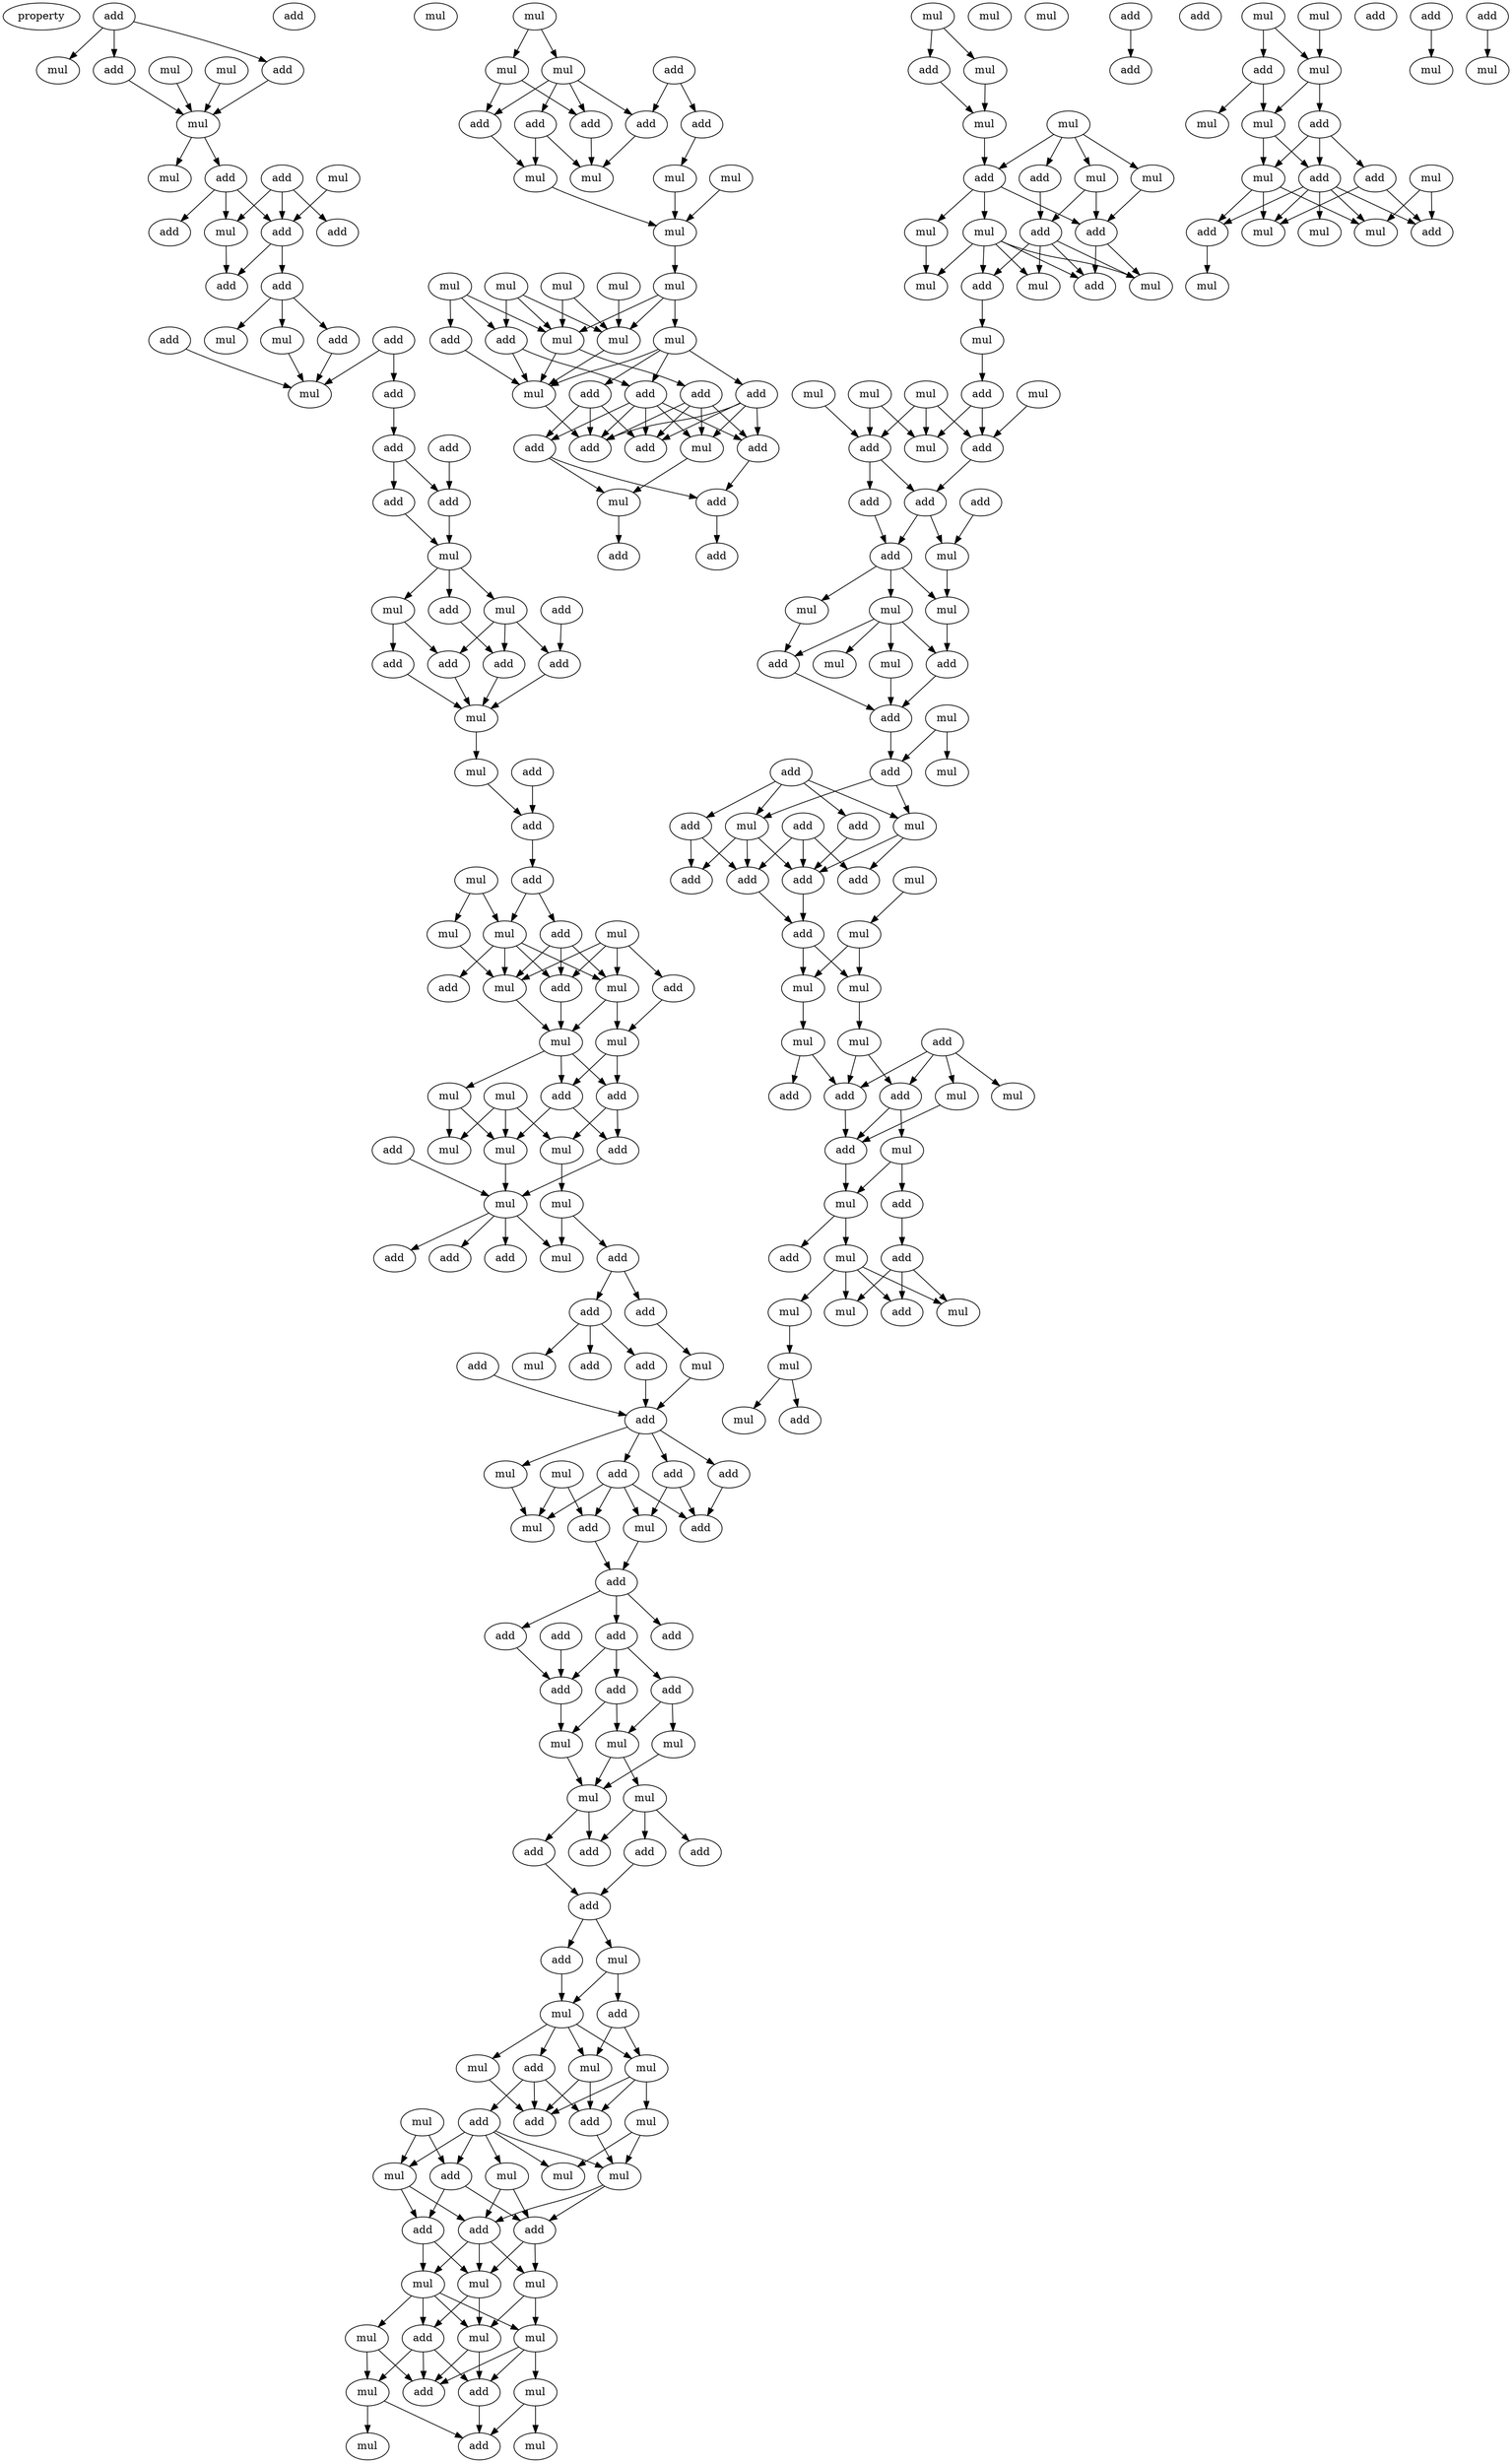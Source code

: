 digraph {
    node [fontcolor=black]
    property [mul=2,lf=1.3]
    0 [ label = add ];
    1 [ label = add ];
    2 [ label = mul ];
    3 [ label = add ];
    4 [ label = mul ];
    5 [ label = mul ];
    6 [ label = mul ];
    7 [ label = mul ];
    8 [ label = add ];
    9 [ label = add ];
    10 [ label = mul ];
    11 [ label = mul ];
    12 [ label = add ];
    13 [ label = add ];
    14 [ label = add ];
    15 [ label = add ];
    16 [ label = add ];
    17 [ label = add ];
    18 [ label = add ];
    19 [ label = mul ];
    20 [ label = add ];
    21 [ label = mul ];
    22 [ label = add ];
    23 [ label = mul ];
    24 [ label = add ];
    25 [ label = add ];
    26 [ label = add ];
    27 [ label = add ];
    28 [ label = add ];
    29 [ label = mul ];
    30 [ label = add ];
    31 [ label = mul ];
    32 [ label = mul ];
    33 [ label = add ];
    34 [ label = add ];
    35 [ label = add ];
    36 [ label = add ];
    37 [ label = add ];
    38 [ label = mul ];
    39 [ label = mul ];
    40 [ label = add ];
    41 [ label = add ];
    42 [ label = add ];
    43 [ label = mul ];
    44 [ label = mul ];
    45 [ label = add ];
    46 [ label = mul ];
    47 [ label = mul ];
    48 [ label = add ];
    49 [ label = add ];
    50 [ label = mul ];
    51 [ label = add ];
    52 [ label = mul ];
    53 [ label = mul ];
    54 [ label = mul ];
    55 [ label = add ];
    56 [ label = mul ];
    57 [ label = mul ];
    58 [ label = add ];
    59 [ label = mul ];
    60 [ label = add ];
    61 [ label = mul ];
    62 [ label = mul ];
    63 [ label = add ];
    64 [ label = mul ];
    65 [ label = mul ];
    66 [ label = add ];
    67 [ label = add ];
    68 [ label = add ];
    69 [ label = add ];
    70 [ label = mul ];
    71 [ label = add ];
    72 [ label = add ];
    73 [ label = add ];
    74 [ label = add ];
    75 [ label = add ];
    76 [ label = mul ];
    77 [ label = mul ];
    78 [ label = add ];
    79 [ label = mul ];
    80 [ label = add ];
    81 [ label = add ];
    82 [ label = mul ];
    83 [ label = add ];
    84 [ label = mul ];
    85 [ label = add ];
    86 [ label = add ];
    87 [ label = mul ];
    88 [ label = add ];
    89 [ label = add ];
    90 [ label = add ];
    91 [ label = add ];
    92 [ label = add ];
    93 [ label = add ];
    94 [ label = add ];
    95 [ label = add ];
    96 [ label = mul ];
    97 [ label = mul ];
    98 [ label = mul ];
    99 [ label = mul ];
    100 [ label = mul ];
    101 [ label = mul ];
    102 [ label = add ];
    103 [ label = add ];
    104 [ label = add ];
    105 [ label = add ];
    106 [ label = add ];
    107 [ label = add ];
    108 [ label = mul ];
    109 [ label = mul ];
    110 [ label = add ];
    111 [ label = add ];
    112 [ label = mul ];
    113 [ label = mul ];
    114 [ label = mul ];
    115 [ label = add ];
    116 [ label = mul ];
    117 [ label = add ];
    118 [ label = add ];
    119 [ label = mul ];
    120 [ label = mul ];
    121 [ label = mul ];
    122 [ label = mul ];
    123 [ label = add ];
    124 [ label = mul ];
    125 [ label = add ];
    126 [ label = add ];
    127 [ label = add ];
    128 [ label = mul ];
    129 [ label = mul ];
    130 [ label = mul ];
    131 [ label = mul ];
    132 [ label = mul ];
    133 [ label = add ];
    134 [ label = mul ];
    135 [ label = add ];
    136 [ label = add ];
    137 [ label = mul ];
    138 [ label = mul ];
    139 [ label = mul ];
    140 [ label = add ];
    141 [ label = mul ];
    142 [ label = mul ];
    143 [ label = mul ];
    144 [ label = add ];
    145 [ label = mul ];
    146 [ label = add ];
    147 [ label = add ];
    148 [ label = add ];
    149 [ label = add ];
    150 [ label = add ];
    151 [ label = mul ];
    152 [ label = mul ];
    153 [ label = mul ];
    154 [ label = mul ];
    155 [ label = mul ];
    156 [ label = mul ];
    157 [ label = mul ];
    158 [ label = mul ];
    159 [ label = mul ];
    160 [ label = mul ];
    161 [ label = mul ];
    162 [ label = add ];
    163 [ label = add ];
    164 [ label = mul ];
    165 [ label = mul ];
    166 [ label = mul ];
    167 [ label = add ];
    168 [ label = add ];
    169 [ label = add ];
    170 [ label = add ];
    171 [ label = add ];
    172 [ label = add ];
    173 [ label = add ];
    174 [ label = add ];
    175 [ label = mul ];
    176 [ label = add ];
    177 [ label = mul ];
    178 [ label = add ];
    179 [ label = add ];
    180 [ label = mul ];
    181 [ label = add ];
    182 [ label = mul ];
    183 [ label = mul ];
    184 [ label = mul ];
    185 [ label = mul ];
    186 [ label = add ];
    187 [ label = mul ];
    188 [ label = add ];
    189 [ label = add ];
    190 [ label = mul ];
    191 [ label = add ];
    192 [ label = mul ];
    193 [ label = mul ];
    194 [ label = mul ];
    195 [ label = add ];
    196 [ label = mul ];
    197 [ label = add ];
    198 [ label = mul ];
    199 [ label = mul ];
    200 [ label = mul ];
    201 [ label = mul ];
    202 [ label = mul ];
    203 [ label = add ];
    204 [ label = mul ];
    205 [ label = add ];
    206 [ label = add ];
    207 [ label = add ];
    208 [ label = add ];
    209 [ label = add ];
    210 [ label = mul ];
    211 [ label = add ];
    212 [ label = mul ];
    213 [ label = mul ];
    214 [ label = mul ];
    215 [ label = mul ];
    216 [ label = mul ];
    217 [ label = mul ];
    218 [ label = add ];
    219 [ label = add ];
    220 [ label = mul ];
    221 [ label = add ];
    222 [ label = mul ];
    223 [ label = add ];
    224 [ label = add ];
    225 [ label = add ];
    226 [ label = add ];
    227 [ label = mul ];
    228 [ label = add ];
    229 [ label = mul ];
    230 [ label = add ];
    231 [ label = add ];
    232 [ label = add ];
    233 [ label = add ];
    234 [ label = mul ];
    235 [ label = add ];
    236 [ label = mul ];
    237 [ label = mul ];
    238 [ label = mul ];
    239 [ label = mul ];
    240 [ label = add ];
    241 [ label = mul ];
    242 [ label = mul ];
    243 [ label = add ];
    244 [ label = mul ];
    245 [ label = add ];
    246 [ label = add ];
    247 [ label = mul ];
    248 [ label = add ];
    249 [ label = add ];
    250 [ label = mul ];
    251 [ label = add ];
    252 [ label = mul ];
    253 [ label = add ];
    254 [ label = mul ];
    255 [ label = add ];
    256 [ label = mul ];
    257 [ label = mul ];
    258 [ label = mul ];
    259 [ label = mul ];
    260 [ label = add ];
    261 [ label = mul ];
    262 [ label = add ];
    263 [ label = add ];
    264 [ label = add ];
    265 [ label = mul ];
    266 [ label = mul ];
    267 [ label = add ];
    268 [ label = add ];
    269 [ label = mul ];
    270 [ label = mul ];
    271 [ label = mul ];
    272 [ label = add ];
    273 [ label = mul ];
    274 [ label = add ];
    275 [ label = mul ];
    276 [ label = add ];
    277 [ label = mul ];
    278 [ label = mul ];
    279 [ label = add ];
    280 [ label = add ];
    281 [ label = mul ];
    282 [ label = add ];
    283 [ label = mul ];
    284 [ label = mul ];
    285 [ label = add ];
    286 [ label = mul ];
    0 -> 1 [ name = 0 ];
    0 -> 3 [ name = 1 ];
    0 -> 5 [ name = 2 ];
    1 -> 6 [ name = 3 ];
    2 -> 6 [ name = 4 ];
    3 -> 6 [ name = 5 ];
    4 -> 6 [ name = 6 ];
    6 -> 7 [ name = 7 ];
    6 -> 8 [ name = 8 ];
    8 -> 11 [ name = 9 ];
    8 -> 13 [ name = 10 ];
    8 -> 14 [ name = 11 ];
    9 -> 11 [ name = 12 ];
    9 -> 12 [ name = 13 ];
    9 -> 13 [ name = 14 ];
    10 -> 13 [ name = 15 ];
    11 -> 15 [ name = 16 ];
    13 -> 15 [ name = 17 ];
    13 -> 16 [ name = 18 ];
    16 -> 19 [ name = 19 ];
    16 -> 20 [ name = 20 ];
    16 -> 21 [ name = 21 ];
    17 -> 23 [ name = 22 ];
    18 -> 22 [ name = 23 ];
    18 -> 23 [ name = 24 ];
    20 -> 23 [ name = 25 ];
    21 -> 23 [ name = 26 ];
    22 -> 25 [ name = 27 ];
    24 -> 28 [ name = 28 ];
    25 -> 26 [ name = 29 ];
    25 -> 28 [ name = 30 ];
    26 -> 29 [ name = 31 ];
    28 -> 29 [ name = 32 ];
    29 -> 31 [ name = 33 ];
    29 -> 32 [ name = 34 ];
    29 -> 33 [ name = 35 ];
    30 -> 34 [ name = 36 ];
    31 -> 34 [ name = 37 ];
    31 -> 35 [ name = 38 ];
    31 -> 37 [ name = 39 ];
    32 -> 35 [ name = 40 ];
    32 -> 36 [ name = 41 ];
    33 -> 37 [ name = 42 ];
    34 -> 38 [ name = 43 ];
    35 -> 38 [ name = 44 ];
    36 -> 38 [ name = 45 ];
    37 -> 38 [ name = 46 ];
    38 -> 39 [ name = 47 ];
    39 -> 41 [ name = 48 ];
    40 -> 41 [ name = 49 ];
    41 -> 42 [ name = 50 ];
    42 -> 45 [ name = 51 ];
    42 -> 46 [ name = 52 ];
    43 -> 44 [ name = 53 ];
    43 -> 46 [ name = 54 ];
    44 -> 52 [ name = 55 ];
    45 -> 48 [ name = 56 ];
    45 -> 50 [ name = 57 ];
    45 -> 52 [ name = 58 ];
    46 -> 48 [ name = 59 ];
    46 -> 50 [ name = 60 ];
    46 -> 51 [ name = 61 ];
    46 -> 52 [ name = 62 ];
    47 -> 48 [ name = 63 ];
    47 -> 49 [ name = 64 ];
    47 -> 50 [ name = 65 ];
    47 -> 52 [ name = 66 ];
    48 -> 54 [ name = 67 ];
    49 -> 53 [ name = 68 ];
    50 -> 53 [ name = 69 ];
    50 -> 54 [ name = 70 ];
    52 -> 54 [ name = 71 ];
    53 -> 55 [ name = 72 ];
    53 -> 58 [ name = 73 ];
    54 -> 55 [ name = 74 ];
    54 -> 57 [ name = 75 ];
    54 -> 58 [ name = 76 ];
    55 -> 62 [ name = 77 ];
    55 -> 63 [ name = 78 ];
    56 -> 59 [ name = 79 ];
    56 -> 61 [ name = 80 ];
    56 -> 62 [ name = 81 ];
    57 -> 61 [ name = 82 ];
    57 -> 62 [ name = 83 ];
    58 -> 59 [ name = 84 ];
    58 -> 63 [ name = 85 ];
    59 -> 64 [ name = 86 ];
    60 -> 65 [ name = 87 ];
    62 -> 65 [ name = 88 ];
    63 -> 65 [ name = 89 ];
    64 -> 67 [ name = 90 ];
    64 -> 70 [ name = 91 ];
    65 -> 66 [ name = 92 ];
    65 -> 68 [ name = 93 ];
    65 -> 69 [ name = 94 ];
    65 -> 70 [ name = 95 ];
    67 -> 71 [ name = 96 ];
    67 -> 72 [ name = 97 ];
    71 -> 77 [ name = 98 ];
    72 -> 74 [ name = 99 ];
    72 -> 75 [ name = 100 ];
    72 -> 76 [ name = 101 ];
    73 -> 78 [ name = 102 ];
    75 -> 78 [ name = 103 ];
    77 -> 78 [ name = 104 ];
    78 -> 80 [ name = 105 ];
    78 -> 81 [ name = 106 ];
    78 -> 82 [ name = 107 ];
    78 -> 83 [ name = 108 ];
    79 -> 84 [ name = 109 ];
    79 -> 86 [ name = 110 ];
    80 -> 84 [ name = 111 ];
    80 -> 85 [ name = 112 ];
    80 -> 86 [ name = 113 ];
    80 -> 87 [ name = 114 ];
    81 -> 85 [ name = 115 ];
    81 -> 87 [ name = 116 ];
    82 -> 84 [ name = 117 ];
    83 -> 85 [ name = 118 ];
    86 -> 88 [ name = 119 ];
    87 -> 88 [ name = 120 ];
    88 -> 89 [ name = 121 ];
    88 -> 91 [ name = 122 ];
    88 -> 92 [ name = 123 ];
    90 -> 93 [ name = 124 ];
    91 -> 93 [ name = 125 ];
    92 -> 93 [ name = 126 ];
    92 -> 94 [ name = 127 ];
    92 -> 95 [ name = 128 ];
    93 -> 99 [ name = 129 ];
    94 -> 96 [ name = 130 ];
    94 -> 99 [ name = 131 ];
    95 -> 96 [ name = 132 ];
    95 -> 98 [ name = 133 ];
    96 -> 100 [ name = 134 ];
    96 -> 101 [ name = 135 ];
    98 -> 100 [ name = 136 ];
    99 -> 100 [ name = 137 ];
    100 -> 103 [ name = 138 ];
    100 -> 104 [ name = 139 ];
    101 -> 102 [ name = 140 ];
    101 -> 104 [ name = 141 ];
    101 -> 105 [ name = 142 ];
    102 -> 106 [ name = 143 ];
    103 -> 106 [ name = 144 ];
    106 -> 107 [ name = 145 ];
    106 -> 108 [ name = 146 ];
    107 -> 109 [ name = 147 ];
    108 -> 109 [ name = 148 ];
    108 -> 110 [ name = 149 ];
    109 -> 111 [ name = 150 ];
    109 -> 112 [ name = 151 ];
    109 -> 113 [ name = 152 ];
    109 -> 114 [ name = 153 ];
    110 -> 113 [ name = 154 ];
    110 -> 114 [ name = 155 ];
    111 -> 115 [ name = 156 ];
    111 -> 117 [ name = 157 ];
    111 -> 118 [ name = 158 ];
    112 -> 115 [ name = 159 ];
    113 -> 115 [ name = 160 ];
    113 -> 116 [ name = 161 ];
    113 -> 117 [ name = 162 ];
    114 -> 115 [ name = 163 ];
    114 -> 117 [ name = 164 ];
    116 -> 121 [ name = 165 ];
    116 -> 124 [ name = 166 ];
    117 -> 124 [ name = 167 ];
    118 -> 120 [ name = 168 ];
    118 -> 121 [ name = 169 ];
    118 -> 122 [ name = 170 ];
    118 -> 123 [ name = 171 ];
    118 -> 124 [ name = 172 ];
    119 -> 122 [ name = 173 ];
    119 -> 123 [ name = 174 ];
    120 -> 125 [ name = 175 ];
    120 -> 127 [ name = 176 ];
    122 -> 126 [ name = 177 ];
    122 -> 127 [ name = 178 ];
    123 -> 125 [ name = 179 ];
    123 -> 126 [ name = 180 ];
    124 -> 125 [ name = 181 ];
    124 -> 127 [ name = 182 ];
    125 -> 129 [ name = 183 ];
    125 -> 130 [ name = 184 ];
    126 -> 128 [ name = 185 ];
    126 -> 130 [ name = 186 ];
    127 -> 128 [ name = 187 ];
    127 -> 129 [ name = 188 ];
    127 -> 130 [ name = 189 ];
    128 -> 131 [ name = 190 ];
    128 -> 132 [ name = 191 ];
    128 -> 133 [ name = 192 ];
    128 -> 134 [ name = 193 ];
    129 -> 132 [ name = 194 ];
    129 -> 134 [ name = 195 ];
    130 -> 133 [ name = 196 ];
    130 -> 134 [ name = 197 ];
    131 -> 136 [ name = 198 ];
    131 -> 137 [ name = 199 ];
    132 -> 135 [ name = 200 ];
    132 -> 136 [ name = 201 ];
    132 -> 138 [ name = 202 ];
    133 -> 135 [ name = 203 ];
    133 -> 136 [ name = 204 ];
    133 -> 137 [ name = 205 ];
    134 -> 135 [ name = 206 ];
    134 -> 136 [ name = 207 ];
    135 -> 140 [ name = 208 ];
    137 -> 140 [ name = 209 ];
    137 -> 141 [ name = 210 ];
    138 -> 139 [ name = 211 ];
    138 -> 140 [ name = 212 ];
    142 -> 143 [ name = 213 ];
    142 -> 145 [ name = 214 ];
    143 -> 146 [ name = 215 ];
    143 -> 147 [ name = 216 ];
    143 -> 148 [ name = 217 ];
    143 -> 150 [ name = 218 ];
    144 -> 148 [ name = 219 ];
    144 -> 149 [ name = 220 ];
    145 -> 147 [ name = 221 ];
    145 -> 150 [ name = 222 ];
    146 -> 153 [ name = 223 ];
    146 -> 154 [ name = 224 ];
    147 -> 153 [ name = 225 ];
    148 -> 154 [ name = 226 ];
    149 -> 151 [ name = 227 ];
    150 -> 154 [ name = 228 ];
    151 -> 155 [ name = 229 ];
    152 -> 155 [ name = 230 ];
    153 -> 155 [ name = 231 ];
    155 -> 157 [ name = 232 ];
    156 -> 164 [ name = 233 ];
    157 -> 161 [ name = 234 ];
    157 -> 164 [ name = 235 ];
    157 -> 165 [ name = 236 ];
    158 -> 164 [ name = 237 ];
    158 -> 165 [ name = 238 ];
    159 -> 162 [ name = 239 ];
    159 -> 164 [ name = 240 ];
    159 -> 165 [ name = 241 ];
    160 -> 162 [ name = 242 ];
    160 -> 163 [ name = 243 ];
    160 -> 165 [ name = 244 ];
    161 -> 166 [ name = 245 ];
    161 -> 167 [ name = 246 ];
    161 -> 169 [ name = 247 ];
    161 -> 170 [ name = 248 ];
    162 -> 166 [ name = 249 ];
    162 -> 170 [ name = 250 ];
    163 -> 166 [ name = 251 ];
    164 -> 166 [ name = 252 ];
    165 -> 166 [ name = 253 ];
    165 -> 168 [ name = 254 ];
    166 -> 172 [ name = 255 ];
    167 -> 171 [ name = 256 ];
    167 -> 172 [ name = 257 ];
    167 -> 174 [ name = 258 ];
    167 -> 175 [ name = 259 ];
    168 -> 171 [ name = 260 ];
    168 -> 172 [ name = 261 ];
    168 -> 174 [ name = 262 ];
    168 -> 175 [ name = 263 ];
    169 -> 172 [ name = 264 ];
    169 -> 173 [ name = 265 ];
    169 -> 174 [ name = 266 ];
    170 -> 171 [ name = 267 ];
    170 -> 172 [ name = 268 ];
    170 -> 173 [ name = 269 ];
    170 -> 174 [ name = 270 ];
    170 -> 175 [ name = 271 ];
    171 -> 176 [ name = 272 ];
    173 -> 176 [ name = 273 ];
    173 -> 177 [ name = 274 ];
    175 -> 177 [ name = 275 ];
    176 -> 179 [ name = 276 ];
    177 -> 178 [ name = 277 ];
    180 -> 181 [ name = 278 ];
    180 -> 182 [ name = 279 ];
    181 -> 184 [ name = 280 ];
    182 -> 184 [ name = 281 ];
    183 -> 185 [ name = 282 ];
    183 -> 186 [ name = 283 ];
    183 -> 187 [ name = 284 ];
    183 -> 188 [ name = 285 ];
    184 -> 188 [ name = 286 ];
    185 -> 189 [ name = 287 ];
    185 -> 191 [ name = 288 ];
    186 -> 189 [ name = 289 ];
    187 -> 191 [ name = 290 ];
    188 -> 190 [ name = 291 ];
    188 -> 191 [ name = 292 ];
    188 -> 192 [ name = 293 ];
    189 -> 194 [ name = 294 ];
    189 -> 195 [ name = 295 ];
    189 -> 196 [ name = 296 ];
    189 -> 197 [ name = 297 ];
    190 -> 193 [ name = 298 ];
    191 -> 196 [ name = 299 ];
    191 -> 197 [ name = 300 ];
    192 -> 193 [ name = 301 ];
    192 -> 194 [ name = 302 ];
    192 -> 195 [ name = 303 ];
    192 -> 196 [ name = 304 ];
    192 -> 197 [ name = 305 ];
    195 -> 198 [ name = 306 ];
    198 -> 203 [ name = 307 ];
    199 -> 204 [ name = 308 ];
    199 -> 205 [ name = 309 ];
    200 -> 206 [ name = 310 ];
    201 -> 204 [ name = 311 ];
    201 -> 205 [ name = 312 ];
    201 -> 206 [ name = 313 ];
    202 -> 205 [ name = 314 ];
    203 -> 204 [ name = 315 ];
    203 -> 206 [ name = 316 ];
    205 -> 207 [ name = 317 ];
    205 -> 208 [ name = 318 ];
    206 -> 208 [ name = 319 ];
    207 -> 211 [ name = 320 ];
    208 -> 210 [ name = 321 ];
    208 -> 211 [ name = 322 ];
    209 -> 210 [ name = 323 ];
    210 -> 213 [ name = 324 ];
    211 -> 212 [ name = 325 ];
    211 -> 213 [ name = 326 ];
    211 -> 215 [ name = 327 ];
    212 -> 216 [ name = 328 ];
    212 -> 217 [ name = 329 ];
    212 -> 218 [ name = 330 ];
    212 -> 219 [ name = 331 ];
    213 -> 218 [ name = 332 ];
    215 -> 219 [ name = 333 ];
    217 -> 221 [ name = 334 ];
    218 -> 221 [ name = 335 ];
    219 -> 221 [ name = 336 ];
    220 -> 222 [ name = 337 ];
    220 -> 223 [ name = 338 ];
    221 -> 223 [ name = 339 ];
    223 -> 227 [ name = 340 ];
    223 -> 229 [ name = 341 ];
    224 -> 225 [ name = 342 ];
    224 -> 227 [ name = 343 ];
    224 -> 228 [ name = 344 ];
    224 -> 229 [ name = 345 ];
    225 -> 233 [ name = 346 ];
    226 -> 230 [ name = 347 ];
    226 -> 231 [ name = 348 ];
    226 -> 233 [ name = 349 ];
    227 -> 231 [ name = 350 ];
    227 -> 232 [ name = 351 ];
    227 -> 233 [ name = 352 ];
    228 -> 231 [ name = 353 ];
    228 -> 232 [ name = 354 ];
    229 -> 230 [ name = 355 ];
    229 -> 233 [ name = 356 ];
    231 -> 235 [ name = 357 ];
    233 -> 235 [ name = 358 ];
    234 -> 236 [ name = 359 ];
    235 -> 237 [ name = 360 ];
    235 -> 238 [ name = 361 ];
    236 -> 237 [ name = 362 ];
    236 -> 238 [ name = 363 ];
    237 -> 239 [ name = 364 ];
    238 -> 241 [ name = 365 ];
    239 -> 245 [ name = 366 ];
    239 -> 246 [ name = 367 ];
    240 -> 242 [ name = 368 ];
    240 -> 244 [ name = 369 ];
    240 -> 245 [ name = 370 ];
    240 -> 246 [ name = 371 ];
    241 -> 243 [ name = 372 ];
    241 -> 246 [ name = 373 ];
    242 -> 248 [ name = 374 ];
    245 -> 247 [ name = 375 ];
    245 -> 248 [ name = 376 ];
    246 -> 248 [ name = 377 ];
    247 -> 249 [ name = 378 ];
    247 -> 250 [ name = 379 ];
    248 -> 250 [ name = 380 ];
    249 -> 253 [ name = 381 ];
    250 -> 251 [ name = 382 ];
    250 -> 252 [ name = 383 ];
    252 -> 255 [ name = 384 ];
    252 -> 256 [ name = 385 ];
    252 -> 257 [ name = 386 ];
    252 -> 258 [ name = 387 ];
    253 -> 255 [ name = 388 ];
    253 -> 256 [ name = 389 ];
    253 -> 258 [ name = 390 ];
    257 -> 259 [ name = 391 ];
    259 -> 261 [ name = 392 ];
    259 -> 263 [ name = 393 ];
    260 -> 264 [ name = 394 ];
    265 -> 269 [ name = 395 ];
    266 -> 268 [ name = 396 ];
    266 -> 269 [ name = 397 ];
    268 -> 270 [ name = 398 ];
    268 -> 271 [ name = 399 ];
    269 -> 271 [ name = 400 ];
    269 -> 272 [ name = 401 ];
    271 -> 273 [ name = 402 ];
    271 -> 274 [ name = 403 ];
    272 -> 273 [ name = 404 ];
    272 -> 274 [ name = 405 ];
    272 -> 276 [ name = 406 ];
    273 -> 277 [ name = 407 ];
    273 -> 278 [ name = 408 ];
    273 -> 280 [ name = 409 ];
    274 -> 277 [ name = 410 ];
    274 -> 278 [ name = 411 ];
    274 -> 279 [ name = 412 ];
    274 -> 280 [ name = 413 ];
    274 -> 281 [ name = 414 ];
    275 -> 278 [ name = 415 ];
    275 -> 279 [ name = 416 ];
    276 -> 277 [ name = 417 ];
    276 -> 279 [ name = 418 ];
    280 -> 283 [ name = 419 ];
    282 -> 284 [ name = 420 ];
    285 -> 286 [ name = 421 ];
}
